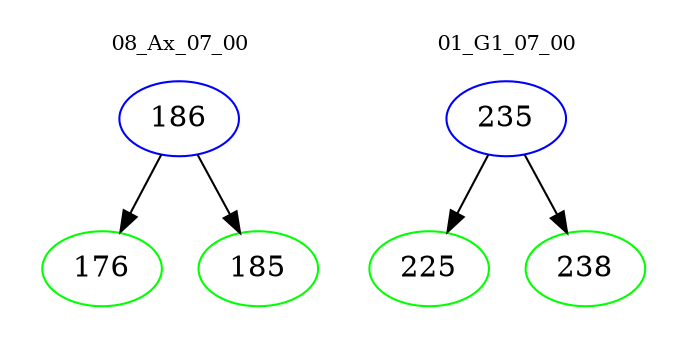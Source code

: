 digraph{
subgraph cluster_0 {
color = white
label = "08_Ax_07_00";
fontsize=10;
T0_186 [label="186", color="blue"]
T0_186 -> T0_176 [color="black"]
T0_176 [label="176", color="green"]
T0_186 -> T0_185 [color="black"]
T0_185 [label="185", color="green"]
}
subgraph cluster_1 {
color = white
label = "01_G1_07_00";
fontsize=10;
T1_235 [label="235", color="blue"]
T1_235 -> T1_225 [color="black"]
T1_225 [label="225", color="green"]
T1_235 -> T1_238 [color="black"]
T1_238 [label="238", color="green"]
}
}
